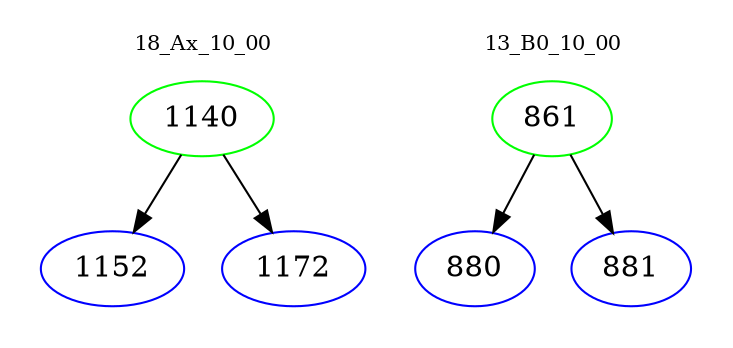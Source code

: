 digraph{
subgraph cluster_0 {
color = white
label = "18_Ax_10_00";
fontsize=10;
T0_1140 [label="1140", color="green"]
T0_1140 -> T0_1152 [color="black"]
T0_1152 [label="1152", color="blue"]
T0_1140 -> T0_1172 [color="black"]
T0_1172 [label="1172", color="blue"]
}
subgraph cluster_1 {
color = white
label = "13_B0_10_00";
fontsize=10;
T1_861 [label="861", color="green"]
T1_861 -> T1_880 [color="black"]
T1_880 [label="880", color="blue"]
T1_861 -> T1_881 [color="black"]
T1_881 [label="881", color="blue"]
}
}
